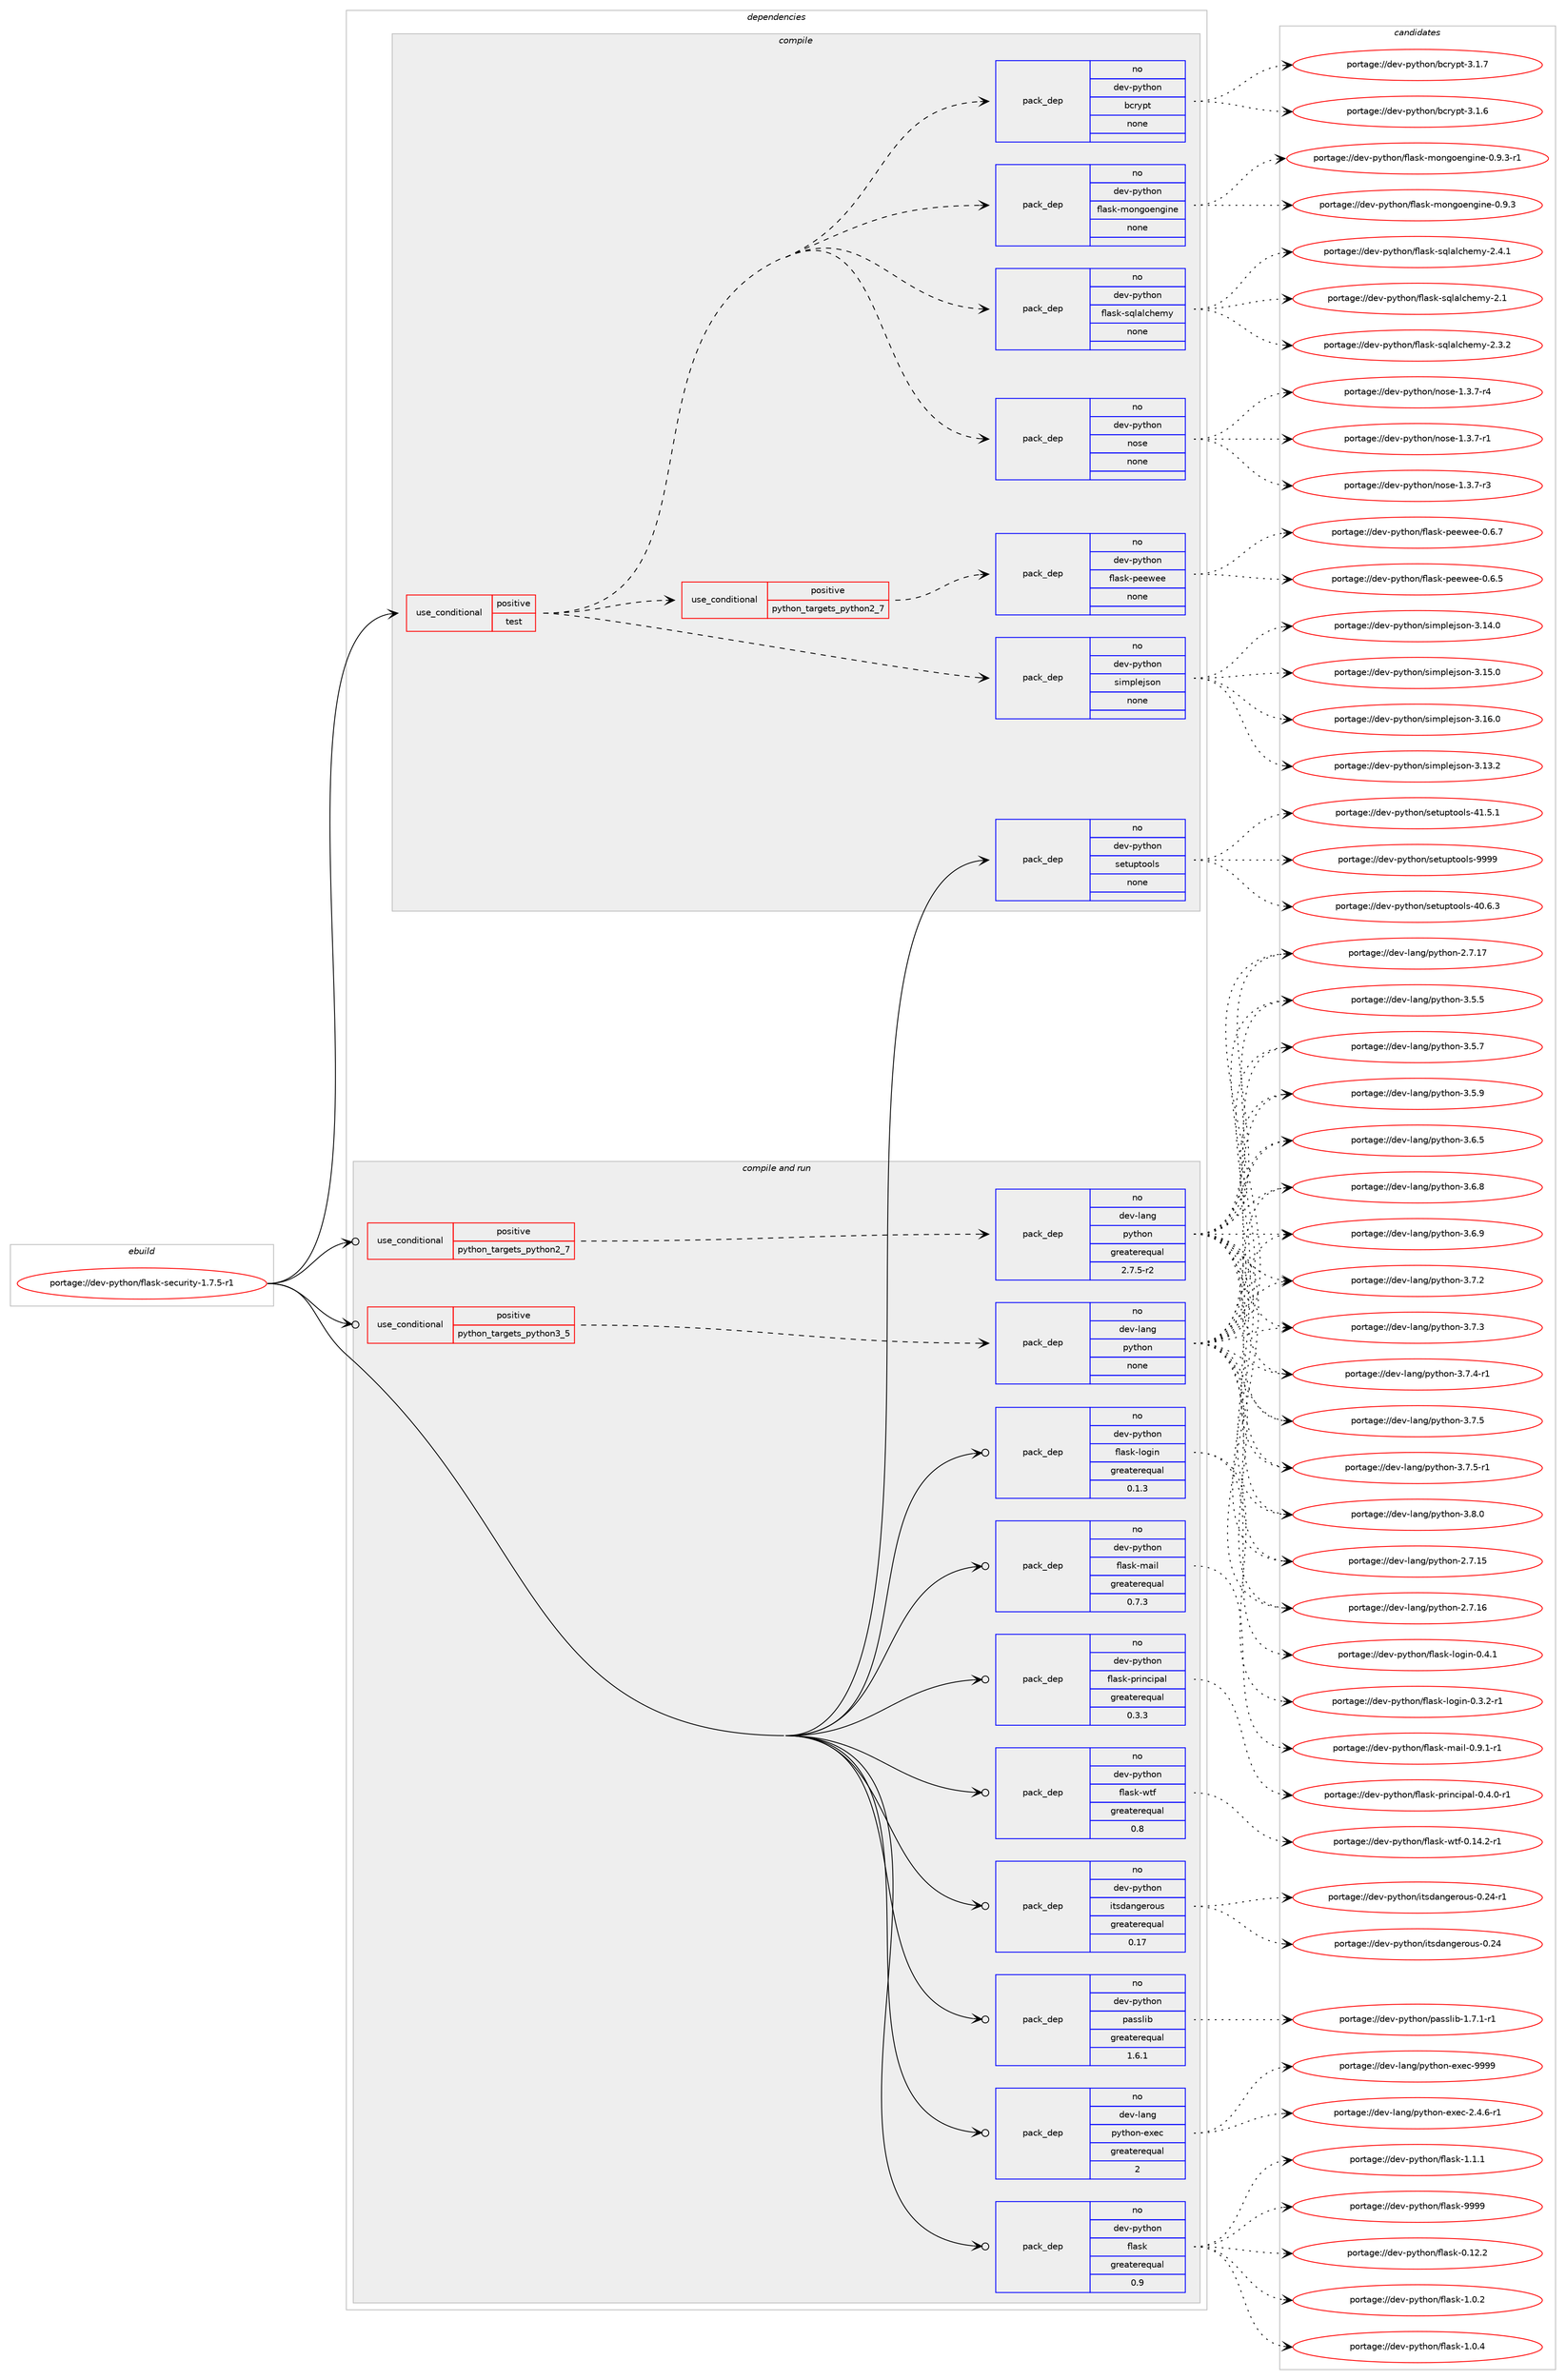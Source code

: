 digraph prolog {

# *************
# Graph options
# *************

newrank=true;
concentrate=true;
compound=true;
graph [rankdir=LR,fontname=Helvetica,fontsize=10,ranksep=1.5];#, ranksep=2.5, nodesep=0.2];
edge  [arrowhead=vee];
node  [fontname=Helvetica,fontsize=10];

# **********
# The ebuild
# **********

subgraph cluster_leftcol {
color=gray;
rank=same;
label=<<i>ebuild</i>>;
id [label="portage://dev-python/flask-security-1.7.5-r1", color=red, width=4, href="../dev-python/flask-security-1.7.5-r1.svg"];
}

# ****************
# The dependencies
# ****************

subgraph cluster_midcol {
color=gray;
label=<<i>dependencies</i>>;
subgraph cluster_compile {
fillcolor="#eeeeee";
style=filled;
label=<<i>compile</i>>;
subgraph cond28843 {
dependency140157 [label=<<TABLE BORDER="0" CELLBORDER="1" CELLSPACING="0" CELLPADDING="4"><TR><TD ROWSPAN="3" CELLPADDING="10">use_conditional</TD></TR><TR><TD>positive</TD></TR><TR><TD>test</TD></TR></TABLE>>, shape=none, color=red];
subgraph pack107998 {
dependency140158 [label=<<TABLE BORDER="0" CELLBORDER="1" CELLSPACING="0" CELLPADDING="4" WIDTH="220"><TR><TD ROWSPAN="6" CELLPADDING="30">pack_dep</TD></TR><TR><TD WIDTH="110">no</TD></TR><TR><TD>dev-python</TD></TR><TR><TD>nose</TD></TR><TR><TD>none</TD></TR><TR><TD></TD></TR></TABLE>>, shape=none, color=blue];
}
dependency140157:e -> dependency140158:w [weight=20,style="dashed",arrowhead="vee"];
subgraph pack107999 {
dependency140159 [label=<<TABLE BORDER="0" CELLBORDER="1" CELLSPACING="0" CELLPADDING="4" WIDTH="220"><TR><TD ROWSPAN="6" CELLPADDING="30">pack_dep</TD></TR><TR><TD WIDTH="110">no</TD></TR><TR><TD>dev-python</TD></TR><TR><TD>flask-sqlalchemy</TD></TR><TR><TD>none</TD></TR><TR><TD></TD></TR></TABLE>>, shape=none, color=blue];
}
dependency140157:e -> dependency140159:w [weight=20,style="dashed",arrowhead="vee"];
subgraph pack108000 {
dependency140160 [label=<<TABLE BORDER="0" CELLBORDER="1" CELLSPACING="0" CELLPADDING="4" WIDTH="220"><TR><TD ROWSPAN="6" CELLPADDING="30">pack_dep</TD></TR><TR><TD WIDTH="110">no</TD></TR><TR><TD>dev-python</TD></TR><TR><TD>flask-mongoengine</TD></TR><TR><TD>none</TD></TR><TR><TD></TD></TR></TABLE>>, shape=none, color=blue];
}
dependency140157:e -> dependency140160:w [weight=20,style="dashed",arrowhead="vee"];
subgraph pack108001 {
dependency140161 [label=<<TABLE BORDER="0" CELLBORDER="1" CELLSPACING="0" CELLPADDING="4" WIDTH="220"><TR><TD ROWSPAN="6" CELLPADDING="30">pack_dep</TD></TR><TR><TD WIDTH="110">no</TD></TR><TR><TD>dev-python</TD></TR><TR><TD>bcrypt</TD></TR><TR><TD>none</TD></TR><TR><TD></TD></TR></TABLE>>, shape=none, color=blue];
}
dependency140157:e -> dependency140161:w [weight=20,style="dashed",arrowhead="vee"];
subgraph pack108002 {
dependency140162 [label=<<TABLE BORDER="0" CELLBORDER="1" CELLSPACING="0" CELLPADDING="4" WIDTH="220"><TR><TD ROWSPAN="6" CELLPADDING="30">pack_dep</TD></TR><TR><TD WIDTH="110">no</TD></TR><TR><TD>dev-python</TD></TR><TR><TD>simplejson</TD></TR><TR><TD>none</TD></TR><TR><TD></TD></TR></TABLE>>, shape=none, color=blue];
}
dependency140157:e -> dependency140162:w [weight=20,style="dashed",arrowhead="vee"];
subgraph cond28844 {
dependency140163 [label=<<TABLE BORDER="0" CELLBORDER="1" CELLSPACING="0" CELLPADDING="4"><TR><TD ROWSPAN="3" CELLPADDING="10">use_conditional</TD></TR><TR><TD>positive</TD></TR><TR><TD>python_targets_python2_7</TD></TR></TABLE>>, shape=none, color=red];
subgraph pack108003 {
dependency140164 [label=<<TABLE BORDER="0" CELLBORDER="1" CELLSPACING="0" CELLPADDING="4" WIDTH="220"><TR><TD ROWSPAN="6" CELLPADDING="30">pack_dep</TD></TR><TR><TD WIDTH="110">no</TD></TR><TR><TD>dev-python</TD></TR><TR><TD>flask-peewee</TD></TR><TR><TD>none</TD></TR><TR><TD></TD></TR></TABLE>>, shape=none, color=blue];
}
dependency140163:e -> dependency140164:w [weight=20,style="dashed",arrowhead="vee"];
}
dependency140157:e -> dependency140163:w [weight=20,style="dashed",arrowhead="vee"];
}
id:e -> dependency140157:w [weight=20,style="solid",arrowhead="vee"];
subgraph pack108004 {
dependency140165 [label=<<TABLE BORDER="0" CELLBORDER="1" CELLSPACING="0" CELLPADDING="4" WIDTH="220"><TR><TD ROWSPAN="6" CELLPADDING="30">pack_dep</TD></TR><TR><TD WIDTH="110">no</TD></TR><TR><TD>dev-python</TD></TR><TR><TD>setuptools</TD></TR><TR><TD>none</TD></TR><TR><TD></TD></TR></TABLE>>, shape=none, color=blue];
}
id:e -> dependency140165:w [weight=20,style="solid",arrowhead="vee"];
}
subgraph cluster_compileandrun {
fillcolor="#eeeeee";
style=filled;
label=<<i>compile and run</i>>;
subgraph cond28845 {
dependency140166 [label=<<TABLE BORDER="0" CELLBORDER="1" CELLSPACING="0" CELLPADDING="4"><TR><TD ROWSPAN="3" CELLPADDING="10">use_conditional</TD></TR><TR><TD>positive</TD></TR><TR><TD>python_targets_python2_7</TD></TR></TABLE>>, shape=none, color=red];
subgraph pack108005 {
dependency140167 [label=<<TABLE BORDER="0" CELLBORDER="1" CELLSPACING="0" CELLPADDING="4" WIDTH="220"><TR><TD ROWSPAN="6" CELLPADDING="30">pack_dep</TD></TR><TR><TD WIDTH="110">no</TD></TR><TR><TD>dev-lang</TD></TR><TR><TD>python</TD></TR><TR><TD>greaterequal</TD></TR><TR><TD>2.7.5-r2</TD></TR></TABLE>>, shape=none, color=blue];
}
dependency140166:e -> dependency140167:w [weight=20,style="dashed",arrowhead="vee"];
}
id:e -> dependency140166:w [weight=20,style="solid",arrowhead="odotvee"];
subgraph cond28846 {
dependency140168 [label=<<TABLE BORDER="0" CELLBORDER="1" CELLSPACING="0" CELLPADDING="4"><TR><TD ROWSPAN="3" CELLPADDING="10">use_conditional</TD></TR><TR><TD>positive</TD></TR><TR><TD>python_targets_python3_5</TD></TR></TABLE>>, shape=none, color=red];
subgraph pack108006 {
dependency140169 [label=<<TABLE BORDER="0" CELLBORDER="1" CELLSPACING="0" CELLPADDING="4" WIDTH="220"><TR><TD ROWSPAN="6" CELLPADDING="30">pack_dep</TD></TR><TR><TD WIDTH="110">no</TD></TR><TR><TD>dev-lang</TD></TR><TR><TD>python</TD></TR><TR><TD>none</TD></TR><TR><TD></TD></TR></TABLE>>, shape=none, color=blue];
}
dependency140168:e -> dependency140169:w [weight=20,style="dashed",arrowhead="vee"];
}
id:e -> dependency140168:w [weight=20,style="solid",arrowhead="odotvee"];
subgraph pack108007 {
dependency140170 [label=<<TABLE BORDER="0" CELLBORDER="1" CELLSPACING="0" CELLPADDING="4" WIDTH="220"><TR><TD ROWSPAN="6" CELLPADDING="30">pack_dep</TD></TR><TR><TD WIDTH="110">no</TD></TR><TR><TD>dev-lang</TD></TR><TR><TD>python-exec</TD></TR><TR><TD>greaterequal</TD></TR><TR><TD>2</TD></TR></TABLE>>, shape=none, color=blue];
}
id:e -> dependency140170:w [weight=20,style="solid",arrowhead="odotvee"];
subgraph pack108008 {
dependency140171 [label=<<TABLE BORDER="0" CELLBORDER="1" CELLSPACING="0" CELLPADDING="4" WIDTH="220"><TR><TD ROWSPAN="6" CELLPADDING="30">pack_dep</TD></TR><TR><TD WIDTH="110">no</TD></TR><TR><TD>dev-python</TD></TR><TR><TD>flask</TD></TR><TR><TD>greaterequal</TD></TR><TR><TD>0.9</TD></TR></TABLE>>, shape=none, color=blue];
}
id:e -> dependency140171:w [weight=20,style="solid",arrowhead="odotvee"];
subgraph pack108009 {
dependency140172 [label=<<TABLE BORDER="0" CELLBORDER="1" CELLSPACING="0" CELLPADDING="4" WIDTH="220"><TR><TD ROWSPAN="6" CELLPADDING="30">pack_dep</TD></TR><TR><TD WIDTH="110">no</TD></TR><TR><TD>dev-python</TD></TR><TR><TD>flask-login</TD></TR><TR><TD>greaterequal</TD></TR><TR><TD>0.1.3</TD></TR></TABLE>>, shape=none, color=blue];
}
id:e -> dependency140172:w [weight=20,style="solid",arrowhead="odotvee"];
subgraph pack108010 {
dependency140173 [label=<<TABLE BORDER="0" CELLBORDER="1" CELLSPACING="0" CELLPADDING="4" WIDTH="220"><TR><TD ROWSPAN="6" CELLPADDING="30">pack_dep</TD></TR><TR><TD WIDTH="110">no</TD></TR><TR><TD>dev-python</TD></TR><TR><TD>flask-mail</TD></TR><TR><TD>greaterequal</TD></TR><TR><TD>0.7.3</TD></TR></TABLE>>, shape=none, color=blue];
}
id:e -> dependency140173:w [weight=20,style="solid",arrowhead="odotvee"];
subgraph pack108011 {
dependency140174 [label=<<TABLE BORDER="0" CELLBORDER="1" CELLSPACING="0" CELLPADDING="4" WIDTH="220"><TR><TD ROWSPAN="6" CELLPADDING="30">pack_dep</TD></TR><TR><TD WIDTH="110">no</TD></TR><TR><TD>dev-python</TD></TR><TR><TD>flask-principal</TD></TR><TR><TD>greaterequal</TD></TR><TR><TD>0.3.3</TD></TR></TABLE>>, shape=none, color=blue];
}
id:e -> dependency140174:w [weight=20,style="solid",arrowhead="odotvee"];
subgraph pack108012 {
dependency140175 [label=<<TABLE BORDER="0" CELLBORDER="1" CELLSPACING="0" CELLPADDING="4" WIDTH="220"><TR><TD ROWSPAN="6" CELLPADDING="30">pack_dep</TD></TR><TR><TD WIDTH="110">no</TD></TR><TR><TD>dev-python</TD></TR><TR><TD>flask-wtf</TD></TR><TR><TD>greaterequal</TD></TR><TR><TD>0.8</TD></TR></TABLE>>, shape=none, color=blue];
}
id:e -> dependency140175:w [weight=20,style="solid",arrowhead="odotvee"];
subgraph pack108013 {
dependency140176 [label=<<TABLE BORDER="0" CELLBORDER="1" CELLSPACING="0" CELLPADDING="4" WIDTH="220"><TR><TD ROWSPAN="6" CELLPADDING="30">pack_dep</TD></TR><TR><TD WIDTH="110">no</TD></TR><TR><TD>dev-python</TD></TR><TR><TD>itsdangerous</TD></TR><TR><TD>greaterequal</TD></TR><TR><TD>0.17</TD></TR></TABLE>>, shape=none, color=blue];
}
id:e -> dependency140176:w [weight=20,style="solid",arrowhead="odotvee"];
subgraph pack108014 {
dependency140177 [label=<<TABLE BORDER="0" CELLBORDER="1" CELLSPACING="0" CELLPADDING="4" WIDTH="220"><TR><TD ROWSPAN="6" CELLPADDING="30">pack_dep</TD></TR><TR><TD WIDTH="110">no</TD></TR><TR><TD>dev-python</TD></TR><TR><TD>passlib</TD></TR><TR><TD>greaterequal</TD></TR><TR><TD>1.6.1</TD></TR></TABLE>>, shape=none, color=blue];
}
id:e -> dependency140177:w [weight=20,style="solid",arrowhead="odotvee"];
}
subgraph cluster_run {
fillcolor="#eeeeee";
style=filled;
label=<<i>run</i>>;
}
}

# **************
# The candidates
# **************

subgraph cluster_choices {
rank=same;
color=gray;
label=<<i>candidates</i>>;

subgraph choice107998 {
color=black;
nodesep=1;
choiceportage10010111845112121116104111110471101111151014549465146554511449 [label="portage://dev-python/nose-1.3.7-r1", color=red, width=4,href="../dev-python/nose-1.3.7-r1.svg"];
choiceportage10010111845112121116104111110471101111151014549465146554511451 [label="portage://dev-python/nose-1.3.7-r3", color=red, width=4,href="../dev-python/nose-1.3.7-r3.svg"];
choiceportage10010111845112121116104111110471101111151014549465146554511452 [label="portage://dev-python/nose-1.3.7-r4", color=red, width=4,href="../dev-python/nose-1.3.7-r4.svg"];
dependency140158:e -> choiceportage10010111845112121116104111110471101111151014549465146554511449:w [style=dotted,weight="100"];
dependency140158:e -> choiceportage10010111845112121116104111110471101111151014549465146554511451:w [style=dotted,weight="100"];
dependency140158:e -> choiceportage10010111845112121116104111110471101111151014549465146554511452:w [style=dotted,weight="100"];
}
subgraph choice107999 {
color=black;
nodesep=1;
choiceportage10010111845112121116104111110471021089711510745115113108971089910410110912145504649 [label="portage://dev-python/flask-sqlalchemy-2.1", color=red, width=4,href="../dev-python/flask-sqlalchemy-2.1.svg"];
choiceportage100101118451121211161041111104710210897115107451151131089710899104101109121455046514650 [label="portage://dev-python/flask-sqlalchemy-2.3.2", color=red, width=4,href="../dev-python/flask-sqlalchemy-2.3.2.svg"];
choiceportage100101118451121211161041111104710210897115107451151131089710899104101109121455046524649 [label="portage://dev-python/flask-sqlalchemy-2.4.1", color=red, width=4,href="../dev-python/flask-sqlalchemy-2.4.1.svg"];
dependency140159:e -> choiceportage10010111845112121116104111110471021089711510745115113108971089910410110912145504649:w [style=dotted,weight="100"];
dependency140159:e -> choiceportage100101118451121211161041111104710210897115107451151131089710899104101109121455046514650:w [style=dotted,weight="100"];
dependency140159:e -> choiceportage100101118451121211161041111104710210897115107451151131089710899104101109121455046524649:w [style=dotted,weight="100"];
}
subgraph choice108000 {
color=black;
nodesep=1;
choiceportage10010111845112121116104111110471021089711510745109111110103111101110103105110101454846574651 [label="portage://dev-python/flask-mongoengine-0.9.3", color=red, width=4,href="../dev-python/flask-mongoengine-0.9.3.svg"];
choiceportage100101118451121211161041111104710210897115107451091111101031111011101031051101014548465746514511449 [label="portage://dev-python/flask-mongoengine-0.9.3-r1", color=red, width=4,href="../dev-python/flask-mongoengine-0.9.3-r1.svg"];
dependency140160:e -> choiceportage10010111845112121116104111110471021089711510745109111110103111101110103105110101454846574651:w [style=dotted,weight="100"];
dependency140160:e -> choiceportage100101118451121211161041111104710210897115107451091111101031111011101031051101014548465746514511449:w [style=dotted,weight="100"];
}
subgraph choice108001 {
color=black;
nodesep=1;
choiceportage10010111845112121116104111110479899114121112116455146494654 [label="portage://dev-python/bcrypt-3.1.6", color=red, width=4,href="../dev-python/bcrypt-3.1.6.svg"];
choiceportage10010111845112121116104111110479899114121112116455146494655 [label="portage://dev-python/bcrypt-3.1.7", color=red, width=4,href="../dev-python/bcrypt-3.1.7.svg"];
dependency140161:e -> choiceportage10010111845112121116104111110479899114121112116455146494654:w [style=dotted,weight="100"];
dependency140161:e -> choiceportage10010111845112121116104111110479899114121112116455146494655:w [style=dotted,weight="100"];
}
subgraph choice108002 {
color=black;
nodesep=1;
choiceportage100101118451121211161041111104711510510911210810110611511111045514649514650 [label="portage://dev-python/simplejson-3.13.2", color=red, width=4,href="../dev-python/simplejson-3.13.2.svg"];
choiceportage100101118451121211161041111104711510510911210810110611511111045514649524648 [label="portage://dev-python/simplejson-3.14.0", color=red, width=4,href="../dev-python/simplejson-3.14.0.svg"];
choiceportage100101118451121211161041111104711510510911210810110611511111045514649534648 [label="portage://dev-python/simplejson-3.15.0", color=red, width=4,href="../dev-python/simplejson-3.15.0.svg"];
choiceportage100101118451121211161041111104711510510911210810110611511111045514649544648 [label="portage://dev-python/simplejson-3.16.0", color=red, width=4,href="../dev-python/simplejson-3.16.0.svg"];
dependency140162:e -> choiceportage100101118451121211161041111104711510510911210810110611511111045514649514650:w [style=dotted,weight="100"];
dependency140162:e -> choiceportage100101118451121211161041111104711510510911210810110611511111045514649524648:w [style=dotted,weight="100"];
dependency140162:e -> choiceportage100101118451121211161041111104711510510911210810110611511111045514649534648:w [style=dotted,weight="100"];
dependency140162:e -> choiceportage100101118451121211161041111104711510510911210810110611511111045514649544648:w [style=dotted,weight="100"];
}
subgraph choice108003 {
color=black;
nodesep=1;
choiceportage10010111845112121116104111110471021089711510745112101101119101101454846544653 [label="portage://dev-python/flask-peewee-0.6.5", color=red, width=4,href="../dev-python/flask-peewee-0.6.5.svg"];
choiceportage10010111845112121116104111110471021089711510745112101101119101101454846544655 [label="portage://dev-python/flask-peewee-0.6.7", color=red, width=4,href="../dev-python/flask-peewee-0.6.7.svg"];
dependency140164:e -> choiceportage10010111845112121116104111110471021089711510745112101101119101101454846544653:w [style=dotted,weight="100"];
dependency140164:e -> choiceportage10010111845112121116104111110471021089711510745112101101119101101454846544655:w [style=dotted,weight="100"];
}
subgraph choice108004 {
color=black;
nodesep=1;
choiceportage100101118451121211161041111104711510111611711211611111110811545524846544651 [label="portage://dev-python/setuptools-40.6.3", color=red, width=4,href="../dev-python/setuptools-40.6.3.svg"];
choiceportage100101118451121211161041111104711510111611711211611111110811545524946534649 [label="portage://dev-python/setuptools-41.5.1", color=red, width=4,href="../dev-python/setuptools-41.5.1.svg"];
choiceportage10010111845112121116104111110471151011161171121161111111081154557575757 [label="portage://dev-python/setuptools-9999", color=red, width=4,href="../dev-python/setuptools-9999.svg"];
dependency140165:e -> choiceportage100101118451121211161041111104711510111611711211611111110811545524846544651:w [style=dotted,weight="100"];
dependency140165:e -> choiceportage100101118451121211161041111104711510111611711211611111110811545524946534649:w [style=dotted,weight="100"];
dependency140165:e -> choiceportage10010111845112121116104111110471151011161171121161111111081154557575757:w [style=dotted,weight="100"];
}
subgraph choice108005 {
color=black;
nodesep=1;
choiceportage10010111845108971101034711212111610411111045504655464953 [label="portage://dev-lang/python-2.7.15", color=red, width=4,href="../dev-lang/python-2.7.15.svg"];
choiceportage10010111845108971101034711212111610411111045504655464954 [label="portage://dev-lang/python-2.7.16", color=red, width=4,href="../dev-lang/python-2.7.16.svg"];
choiceportage10010111845108971101034711212111610411111045504655464955 [label="portage://dev-lang/python-2.7.17", color=red, width=4,href="../dev-lang/python-2.7.17.svg"];
choiceportage100101118451089711010347112121116104111110455146534653 [label="portage://dev-lang/python-3.5.5", color=red, width=4,href="../dev-lang/python-3.5.5.svg"];
choiceportage100101118451089711010347112121116104111110455146534655 [label="portage://dev-lang/python-3.5.7", color=red, width=4,href="../dev-lang/python-3.5.7.svg"];
choiceportage100101118451089711010347112121116104111110455146534657 [label="portage://dev-lang/python-3.5.9", color=red, width=4,href="../dev-lang/python-3.5.9.svg"];
choiceportage100101118451089711010347112121116104111110455146544653 [label="portage://dev-lang/python-3.6.5", color=red, width=4,href="../dev-lang/python-3.6.5.svg"];
choiceportage100101118451089711010347112121116104111110455146544656 [label="portage://dev-lang/python-3.6.8", color=red, width=4,href="../dev-lang/python-3.6.8.svg"];
choiceportage100101118451089711010347112121116104111110455146544657 [label="portage://dev-lang/python-3.6.9", color=red, width=4,href="../dev-lang/python-3.6.9.svg"];
choiceportage100101118451089711010347112121116104111110455146554650 [label="portage://dev-lang/python-3.7.2", color=red, width=4,href="../dev-lang/python-3.7.2.svg"];
choiceportage100101118451089711010347112121116104111110455146554651 [label="portage://dev-lang/python-3.7.3", color=red, width=4,href="../dev-lang/python-3.7.3.svg"];
choiceportage1001011184510897110103471121211161041111104551465546524511449 [label="portage://dev-lang/python-3.7.4-r1", color=red, width=4,href="../dev-lang/python-3.7.4-r1.svg"];
choiceportage100101118451089711010347112121116104111110455146554653 [label="portage://dev-lang/python-3.7.5", color=red, width=4,href="../dev-lang/python-3.7.5.svg"];
choiceportage1001011184510897110103471121211161041111104551465546534511449 [label="portage://dev-lang/python-3.7.5-r1", color=red, width=4,href="../dev-lang/python-3.7.5-r1.svg"];
choiceportage100101118451089711010347112121116104111110455146564648 [label="portage://dev-lang/python-3.8.0", color=red, width=4,href="../dev-lang/python-3.8.0.svg"];
dependency140167:e -> choiceportage10010111845108971101034711212111610411111045504655464953:w [style=dotted,weight="100"];
dependency140167:e -> choiceportage10010111845108971101034711212111610411111045504655464954:w [style=dotted,weight="100"];
dependency140167:e -> choiceportage10010111845108971101034711212111610411111045504655464955:w [style=dotted,weight="100"];
dependency140167:e -> choiceportage100101118451089711010347112121116104111110455146534653:w [style=dotted,weight="100"];
dependency140167:e -> choiceportage100101118451089711010347112121116104111110455146534655:w [style=dotted,weight="100"];
dependency140167:e -> choiceportage100101118451089711010347112121116104111110455146534657:w [style=dotted,weight="100"];
dependency140167:e -> choiceportage100101118451089711010347112121116104111110455146544653:w [style=dotted,weight="100"];
dependency140167:e -> choiceportage100101118451089711010347112121116104111110455146544656:w [style=dotted,weight="100"];
dependency140167:e -> choiceportage100101118451089711010347112121116104111110455146544657:w [style=dotted,weight="100"];
dependency140167:e -> choiceportage100101118451089711010347112121116104111110455146554650:w [style=dotted,weight="100"];
dependency140167:e -> choiceportage100101118451089711010347112121116104111110455146554651:w [style=dotted,weight="100"];
dependency140167:e -> choiceportage1001011184510897110103471121211161041111104551465546524511449:w [style=dotted,weight="100"];
dependency140167:e -> choiceportage100101118451089711010347112121116104111110455146554653:w [style=dotted,weight="100"];
dependency140167:e -> choiceportage1001011184510897110103471121211161041111104551465546534511449:w [style=dotted,weight="100"];
dependency140167:e -> choiceportage100101118451089711010347112121116104111110455146564648:w [style=dotted,weight="100"];
}
subgraph choice108006 {
color=black;
nodesep=1;
choiceportage10010111845108971101034711212111610411111045504655464953 [label="portage://dev-lang/python-2.7.15", color=red, width=4,href="../dev-lang/python-2.7.15.svg"];
choiceportage10010111845108971101034711212111610411111045504655464954 [label="portage://dev-lang/python-2.7.16", color=red, width=4,href="../dev-lang/python-2.7.16.svg"];
choiceportage10010111845108971101034711212111610411111045504655464955 [label="portage://dev-lang/python-2.7.17", color=red, width=4,href="../dev-lang/python-2.7.17.svg"];
choiceportage100101118451089711010347112121116104111110455146534653 [label="portage://dev-lang/python-3.5.5", color=red, width=4,href="../dev-lang/python-3.5.5.svg"];
choiceportage100101118451089711010347112121116104111110455146534655 [label="portage://dev-lang/python-3.5.7", color=red, width=4,href="../dev-lang/python-3.5.7.svg"];
choiceportage100101118451089711010347112121116104111110455146534657 [label="portage://dev-lang/python-3.5.9", color=red, width=4,href="../dev-lang/python-3.5.9.svg"];
choiceportage100101118451089711010347112121116104111110455146544653 [label="portage://dev-lang/python-3.6.5", color=red, width=4,href="../dev-lang/python-3.6.5.svg"];
choiceportage100101118451089711010347112121116104111110455146544656 [label="portage://dev-lang/python-3.6.8", color=red, width=4,href="../dev-lang/python-3.6.8.svg"];
choiceportage100101118451089711010347112121116104111110455146544657 [label="portage://dev-lang/python-3.6.9", color=red, width=4,href="../dev-lang/python-3.6.9.svg"];
choiceportage100101118451089711010347112121116104111110455146554650 [label="portage://dev-lang/python-3.7.2", color=red, width=4,href="../dev-lang/python-3.7.2.svg"];
choiceportage100101118451089711010347112121116104111110455146554651 [label="portage://dev-lang/python-3.7.3", color=red, width=4,href="../dev-lang/python-3.7.3.svg"];
choiceportage1001011184510897110103471121211161041111104551465546524511449 [label="portage://dev-lang/python-3.7.4-r1", color=red, width=4,href="../dev-lang/python-3.7.4-r1.svg"];
choiceportage100101118451089711010347112121116104111110455146554653 [label="portage://dev-lang/python-3.7.5", color=red, width=4,href="../dev-lang/python-3.7.5.svg"];
choiceportage1001011184510897110103471121211161041111104551465546534511449 [label="portage://dev-lang/python-3.7.5-r1", color=red, width=4,href="../dev-lang/python-3.7.5-r1.svg"];
choiceportage100101118451089711010347112121116104111110455146564648 [label="portage://dev-lang/python-3.8.0", color=red, width=4,href="../dev-lang/python-3.8.0.svg"];
dependency140169:e -> choiceportage10010111845108971101034711212111610411111045504655464953:w [style=dotted,weight="100"];
dependency140169:e -> choiceportage10010111845108971101034711212111610411111045504655464954:w [style=dotted,weight="100"];
dependency140169:e -> choiceportage10010111845108971101034711212111610411111045504655464955:w [style=dotted,weight="100"];
dependency140169:e -> choiceportage100101118451089711010347112121116104111110455146534653:w [style=dotted,weight="100"];
dependency140169:e -> choiceportage100101118451089711010347112121116104111110455146534655:w [style=dotted,weight="100"];
dependency140169:e -> choiceportage100101118451089711010347112121116104111110455146534657:w [style=dotted,weight="100"];
dependency140169:e -> choiceportage100101118451089711010347112121116104111110455146544653:w [style=dotted,weight="100"];
dependency140169:e -> choiceportage100101118451089711010347112121116104111110455146544656:w [style=dotted,weight="100"];
dependency140169:e -> choiceportage100101118451089711010347112121116104111110455146544657:w [style=dotted,weight="100"];
dependency140169:e -> choiceportage100101118451089711010347112121116104111110455146554650:w [style=dotted,weight="100"];
dependency140169:e -> choiceportage100101118451089711010347112121116104111110455146554651:w [style=dotted,weight="100"];
dependency140169:e -> choiceportage1001011184510897110103471121211161041111104551465546524511449:w [style=dotted,weight="100"];
dependency140169:e -> choiceportage100101118451089711010347112121116104111110455146554653:w [style=dotted,weight="100"];
dependency140169:e -> choiceportage1001011184510897110103471121211161041111104551465546534511449:w [style=dotted,weight="100"];
dependency140169:e -> choiceportage100101118451089711010347112121116104111110455146564648:w [style=dotted,weight="100"];
}
subgraph choice108007 {
color=black;
nodesep=1;
choiceportage10010111845108971101034711212111610411111045101120101994550465246544511449 [label="portage://dev-lang/python-exec-2.4.6-r1", color=red, width=4,href="../dev-lang/python-exec-2.4.6-r1.svg"];
choiceportage10010111845108971101034711212111610411111045101120101994557575757 [label="portage://dev-lang/python-exec-9999", color=red, width=4,href="../dev-lang/python-exec-9999.svg"];
dependency140170:e -> choiceportage10010111845108971101034711212111610411111045101120101994550465246544511449:w [style=dotted,weight="100"];
dependency140170:e -> choiceportage10010111845108971101034711212111610411111045101120101994557575757:w [style=dotted,weight="100"];
}
subgraph choice108008 {
color=black;
nodesep=1;
choiceportage10010111845112121116104111110471021089711510745484649504650 [label="portage://dev-python/flask-0.12.2", color=red, width=4,href="../dev-python/flask-0.12.2.svg"];
choiceportage100101118451121211161041111104710210897115107454946484650 [label="portage://dev-python/flask-1.0.2", color=red, width=4,href="../dev-python/flask-1.0.2.svg"];
choiceportage100101118451121211161041111104710210897115107454946484652 [label="portage://dev-python/flask-1.0.4", color=red, width=4,href="../dev-python/flask-1.0.4.svg"];
choiceportage100101118451121211161041111104710210897115107454946494649 [label="portage://dev-python/flask-1.1.1", color=red, width=4,href="../dev-python/flask-1.1.1.svg"];
choiceportage1001011184511212111610411111047102108971151074557575757 [label="portage://dev-python/flask-9999", color=red, width=4,href="../dev-python/flask-9999.svg"];
dependency140171:e -> choiceportage10010111845112121116104111110471021089711510745484649504650:w [style=dotted,weight="100"];
dependency140171:e -> choiceportage100101118451121211161041111104710210897115107454946484650:w [style=dotted,weight="100"];
dependency140171:e -> choiceportage100101118451121211161041111104710210897115107454946484652:w [style=dotted,weight="100"];
dependency140171:e -> choiceportage100101118451121211161041111104710210897115107454946494649:w [style=dotted,weight="100"];
dependency140171:e -> choiceportage1001011184511212111610411111047102108971151074557575757:w [style=dotted,weight="100"];
}
subgraph choice108009 {
color=black;
nodesep=1;
choiceportage100101118451121211161041111104710210897115107451081111031051104548465146504511449 [label="portage://dev-python/flask-login-0.3.2-r1", color=red, width=4,href="../dev-python/flask-login-0.3.2-r1.svg"];
choiceportage10010111845112121116104111110471021089711510745108111103105110454846524649 [label="portage://dev-python/flask-login-0.4.1", color=red, width=4,href="../dev-python/flask-login-0.4.1.svg"];
dependency140172:e -> choiceportage100101118451121211161041111104710210897115107451081111031051104548465146504511449:w [style=dotted,weight="100"];
dependency140172:e -> choiceportage10010111845112121116104111110471021089711510745108111103105110454846524649:w [style=dotted,weight="100"];
}
subgraph choice108010 {
color=black;
nodesep=1;
choiceportage10010111845112121116104111110471021089711510745109971051084548465746494511449 [label="portage://dev-python/flask-mail-0.9.1-r1", color=red, width=4,href="../dev-python/flask-mail-0.9.1-r1.svg"];
dependency140173:e -> choiceportage10010111845112121116104111110471021089711510745109971051084548465746494511449:w [style=dotted,weight="100"];
}
subgraph choice108011 {
color=black;
nodesep=1;
choiceportage1001011184511212111610411111047102108971151074511211410511099105112971084548465246484511449 [label="portage://dev-python/flask-principal-0.4.0-r1", color=red, width=4,href="../dev-python/flask-principal-0.4.0-r1.svg"];
dependency140174:e -> choiceportage1001011184511212111610411111047102108971151074511211410511099105112971084548465246484511449:w [style=dotted,weight="100"];
}
subgraph choice108012 {
color=black;
nodesep=1;
choiceportage10010111845112121116104111110471021089711510745119116102454846495246504511449 [label="portage://dev-python/flask-wtf-0.14.2-r1", color=red, width=4,href="../dev-python/flask-wtf-0.14.2-r1.svg"];
dependency140175:e -> choiceportage10010111845112121116104111110471021089711510745119116102454846495246504511449:w [style=dotted,weight="100"];
}
subgraph choice108013 {
color=black;
nodesep=1;
choiceportage1001011184511212111610411111047105116115100971101031011141111171154548465052 [label="portage://dev-python/itsdangerous-0.24", color=red, width=4,href="../dev-python/itsdangerous-0.24.svg"];
choiceportage10010111845112121116104111110471051161151009711010310111411111711545484650524511449 [label="portage://dev-python/itsdangerous-0.24-r1", color=red, width=4,href="../dev-python/itsdangerous-0.24-r1.svg"];
dependency140176:e -> choiceportage1001011184511212111610411111047105116115100971101031011141111171154548465052:w [style=dotted,weight="100"];
dependency140176:e -> choiceportage10010111845112121116104111110471051161151009711010310111411111711545484650524511449:w [style=dotted,weight="100"];
}
subgraph choice108014 {
color=black;
nodesep=1;
choiceportage100101118451121211161041111104711297115115108105984549465546494511449 [label="portage://dev-python/passlib-1.7.1-r1", color=red, width=4,href="../dev-python/passlib-1.7.1-r1.svg"];
dependency140177:e -> choiceportage100101118451121211161041111104711297115115108105984549465546494511449:w [style=dotted,weight="100"];
}
}

}

